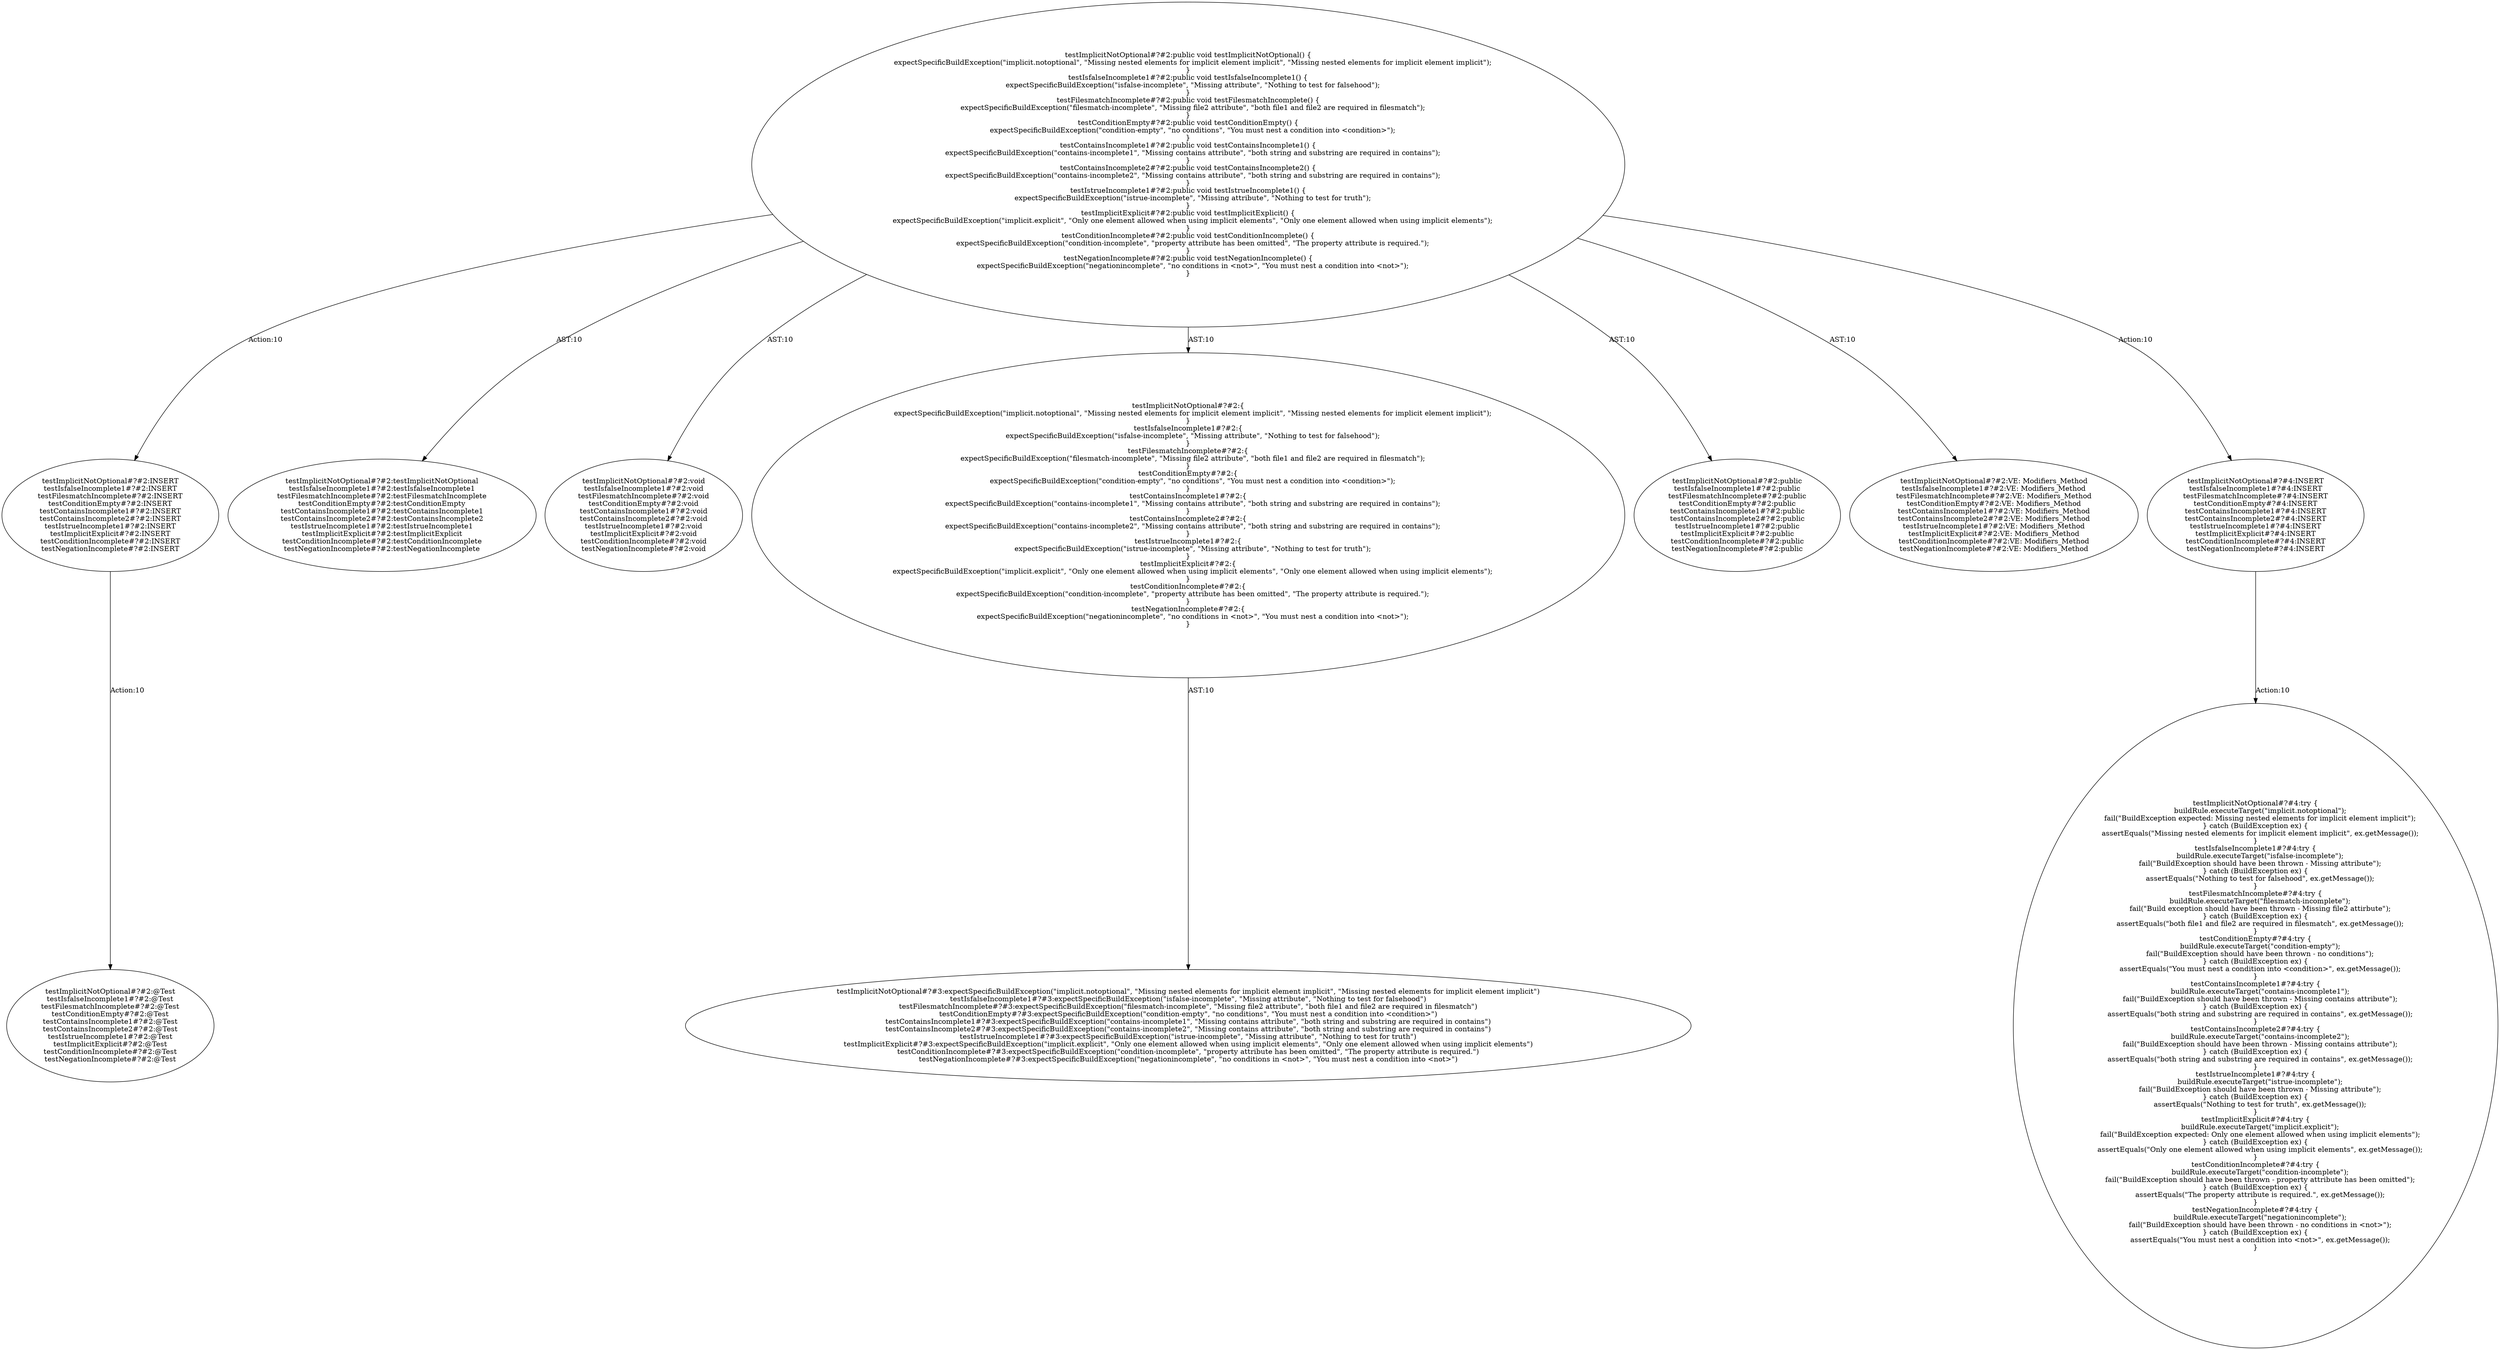 digraph "Pattern" {
0 [label="testImplicitNotOptional#?#2:INSERT
testIsfalseIncomplete1#?#2:INSERT
testFilesmatchIncomplete#?#2:INSERT
testConditionEmpty#?#2:INSERT
testContainsIncomplete1#?#2:INSERT
testContainsIncomplete2#?#2:INSERT
testIstrueIncomplete1#?#2:INSERT
testImplicitExplicit#?#2:INSERT
testConditionIncomplete#?#2:INSERT
testNegationIncomplete#?#2:INSERT" shape=ellipse]
1 [label="testImplicitNotOptional#?#2:public void testImplicitNotOptional() \{
    expectSpecificBuildException(\"implicit.notoptional\", \"Missing nested elements for implicit element implicit\", \"Missing nested elements for implicit element implicit\");
\}
testIsfalseIncomplete1#?#2:public void testIsfalseIncomplete1() \{
    expectSpecificBuildException(\"isfalse-incomplete\", \"Missing attribute\", \"Nothing to test for falsehood\");
\}
testFilesmatchIncomplete#?#2:public void testFilesmatchIncomplete() \{
    expectSpecificBuildException(\"filesmatch-incomplete\", \"Missing file2 attribute\", \"both file1 and file2 are required in filesmatch\");
\}
testConditionEmpty#?#2:public void testConditionEmpty() \{
    expectSpecificBuildException(\"condition-empty\", \"no conditions\", \"You must nest a condition into <condition>\");
\}
testContainsIncomplete1#?#2:public void testContainsIncomplete1() \{
    expectSpecificBuildException(\"contains-incomplete1\", \"Missing contains attribute\", \"both string and substring are required in contains\");
\}
testContainsIncomplete2#?#2:public void testContainsIncomplete2() \{
    expectSpecificBuildException(\"contains-incomplete2\", \"Missing contains attribute\", \"both string and substring are required in contains\");
\}
testIstrueIncomplete1#?#2:public void testIstrueIncomplete1() \{
    expectSpecificBuildException(\"istrue-incomplete\", \"Missing attribute\", \"Nothing to test for truth\");
\}
testImplicitExplicit#?#2:public void testImplicitExplicit() \{
    expectSpecificBuildException(\"implicit.explicit\", \"Only one element allowed when using implicit elements\", \"Only one element allowed when using implicit elements\");
\}
testConditionIncomplete#?#2:public void testConditionIncomplete() \{
    expectSpecificBuildException(\"condition-incomplete\", \"property attribute has been omitted\", \"The property attribute is required.\");
\}
testNegationIncomplete#?#2:public void testNegationIncomplete() \{
    expectSpecificBuildException(\"negationincomplete\", \"no conditions in <not>\", \"You must nest a condition into <not>\");
\}" shape=ellipse]
2 [label="testImplicitNotOptional#?#2:testImplicitNotOptional
testIsfalseIncomplete1#?#2:testIsfalseIncomplete1
testFilesmatchIncomplete#?#2:testFilesmatchIncomplete
testConditionEmpty#?#2:testConditionEmpty
testContainsIncomplete1#?#2:testContainsIncomplete1
testContainsIncomplete2#?#2:testContainsIncomplete2
testIstrueIncomplete1#?#2:testIstrueIncomplete1
testImplicitExplicit#?#2:testImplicitExplicit
testConditionIncomplete#?#2:testConditionIncomplete
testNegationIncomplete#?#2:testNegationIncomplete" shape=ellipse]
3 [label="testImplicitNotOptional#?#2:void
testIsfalseIncomplete1#?#2:void
testFilesmatchIncomplete#?#2:void
testConditionEmpty#?#2:void
testContainsIncomplete1#?#2:void
testContainsIncomplete2#?#2:void
testIstrueIncomplete1#?#2:void
testImplicitExplicit#?#2:void
testConditionIncomplete#?#2:void
testNegationIncomplete#?#2:void" shape=ellipse]
4 [label="testImplicitNotOptional#?#2:\{
    expectSpecificBuildException(\"implicit.notoptional\", \"Missing nested elements for implicit element implicit\", \"Missing nested elements for implicit element implicit\");
\}
testIsfalseIncomplete1#?#2:\{
    expectSpecificBuildException(\"isfalse-incomplete\", \"Missing attribute\", \"Nothing to test for falsehood\");
\}
testFilesmatchIncomplete#?#2:\{
    expectSpecificBuildException(\"filesmatch-incomplete\", \"Missing file2 attribute\", \"both file1 and file2 are required in filesmatch\");
\}
testConditionEmpty#?#2:\{
    expectSpecificBuildException(\"condition-empty\", \"no conditions\", \"You must nest a condition into <condition>\");
\}
testContainsIncomplete1#?#2:\{
    expectSpecificBuildException(\"contains-incomplete1\", \"Missing contains attribute\", \"both string and substring are required in contains\");
\}
testContainsIncomplete2#?#2:\{
    expectSpecificBuildException(\"contains-incomplete2\", \"Missing contains attribute\", \"both string and substring are required in contains\");
\}
testIstrueIncomplete1#?#2:\{
    expectSpecificBuildException(\"istrue-incomplete\", \"Missing attribute\", \"Nothing to test for truth\");
\}
testImplicitExplicit#?#2:\{
    expectSpecificBuildException(\"implicit.explicit\", \"Only one element allowed when using implicit elements\", \"Only one element allowed when using implicit elements\");
\}
testConditionIncomplete#?#2:\{
    expectSpecificBuildException(\"condition-incomplete\", \"property attribute has been omitted\", \"The property attribute is required.\");
\}
testNegationIncomplete#?#2:\{
    expectSpecificBuildException(\"negationincomplete\", \"no conditions in <not>\", \"You must nest a condition into <not>\");
\}" shape=ellipse]
5 [label="testImplicitNotOptional#?#3:expectSpecificBuildException(\"implicit.notoptional\", \"Missing nested elements for implicit element implicit\", \"Missing nested elements for implicit element implicit\")
testIsfalseIncomplete1#?#3:expectSpecificBuildException(\"isfalse-incomplete\", \"Missing attribute\", \"Nothing to test for falsehood\")
testFilesmatchIncomplete#?#3:expectSpecificBuildException(\"filesmatch-incomplete\", \"Missing file2 attribute\", \"both file1 and file2 are required in filesmatch\")
testConditionEmpty#?#3:expectSpecificBuildException(\"condition-empty\", \"no conditions\", \"You must nest a condition into <condition>\")
testContainsIncomplete1#?#3:expectSpecificBuildException(\"contains-incomplete1\", \"Missing contains attribute\", \"both string and substring are required in contains\")
testContainsIncomplete2#?#3:expectSpecificBuildException(\"contains-incomplete2\", \"Missing contains attribute\", \"both string and substring are required in contains\")
testIstrueIncomplete1#?#3:expectSpecificBuildException(\"istrue-incomplete\", \"Missing attribute\", \"Nothing to test for truth\")
testImplicitExplicit#?#3:expectSpecificBuildException(\"implicit.explicit\", \"Only one element allowed when using implicit elements\", \"Only one element allowed when using implicit elements\")
testConditionIncomplete#?#3:expectSpecificBuildException(\"condition-incomplete\", \"property attribute has been omitted\", \"The property attribute is required.\")
testNegationIncomplete#?#3:expectSpecificBuildException(\"negationincomplete\", \"no conditions in <not>\", \"You must nest a condition into <not>\")" shape=ellipse]
6 [label="testImplicitNotOptional#?#2:public
testIsfalseIncomplete1#?#2:public
testFilesmatchIncomplete#?#2:public
testConditionEmpty#?#2:public
testContainsIncomplete1#?#2:public
testContainsIncomplete2#?#2:public
testIstrueIncomplete1#?#2:public
testImplicitExplicit#?#2:public
testConditionIncomplete#?#2:public
testNegationIncomplete#?#2:public" shape=ellipse]
7 [label="testImplicitNotOptional#?#2:VE: Modifiers_Method
testIsfalseIncomplete1#?#2:VE: Modifiers_Method
testFilesmatchIncomplete#?#2:VE: Modifiers_Method
testConditionEmpty#?#2:VE: Modifiers_Method
testContainsIncomplete1#?#2:VE: Modifiers_Method
testContainsIncomplete2#?#2:VE: Modifiers_Method
testIstrueIncomplete1#?#2:VE: Modifiers_Method
testImplicitExplicit#?#2:VE: Modifiers_Method
testConditionIncomplete#?#2:VE: Modifiers_Method
testNegationIncomplete#?#2:VE: Modifiers_Method" shape=ellipse]
8 [label="testImplicitNotOptional#?#4:INSERT
testIsfalseIncomplete1#?#4:INSERT
testFilesmatchIncomplete#?#4:INSERT
testConditionEmpty#?#4:INSERT
testContainsIncomplete1#?#4:INSERT
testContainsIncomplete2#?#4:INSERT
testIstrueIncomplete1#?#4:INSERT
testImplicitExplicit#?#4:INSERT
testConditionIncomplete#?#4:INSERT
testNegationIncomplete#?#4:INSERT" shape=ellipse]
9 [label="testImplicitNotOptional#?#4:try \{
    buildRule.executeTarget(\"implicit.notoptional\");
    fail(\"BuildException expected: Missing nested elements for implicit element implicit\");
\} catch (BuildException ex) \{
    assertEquals(\"Missing nested elements for implicit element implicit\", ex.getMessage());
\}
testIsfalseIncomplete1#?#4:try \{
    buildRule.executeTarget(\"isfalse-incomplete\");
    fail(\"BuildException should have been thrown - Missing attribute\");
\} catch (BuildException ex) \{
    assertEquals(\"Nothing to test for falsehood\", ex.getMessage());
\}
testFilesmatchIncomplete#?#4:try \{
    buildRule.executeTarget(\"filesmatch-incomplete\");
    fail(\"Build exception should have been thrown - Missing file2 attirbute\");
\} catch (BuildException ex) \{
    assertEquals(\"both file1 and file2 are required in filesmatch\", ex.getMessage());
\}
testConditionEmpty#?#4:try \{
    buildRule.executeTarget(\"condition-empty\");
    fail(\"BuildException should have been thrown - no conditions\");
\} catch (BuildException ex) \{
    assertEquals(\"You must nest a condition into <condition>\", ex.getMessage());
\}
testContainsIncomplete1#?#4:try \{
    buildRule.executeTarget(\"contains-incomplete1\");
    fail(\"BuildException should have been thrown - Missing contains attribute\");
\} catch (BuildException ex) \{
    assertEquals(\"both string and substring are required in contains\", ex.getMessage());
\}
testContainsIncomplete2#?#4:try \{
    buildRule.executeTarget(\"contains-incomplete2\");
    fail(\"BuildException should have been thrown - Missing contains attribute\");
\} catch (BuildException ex) \{
    assertEquals(\"both string and substring are required in contains\", ex.getMessage());
\}
testIstrueIncomplete1#?#4:try \{
    buildRule.executeTarget(\"istrue-incomplete\");
    fail(\"BuildException should have been thrown - Missing attribute\");
\} catch (BuildException ex) \{
    assertEquals(\"Nothing to test for truth\", ex.getMessage());
\}
testImplicitExplicit#?#4:try \{
    buildRule.executeTarget(\"implicit.explicit\");
    fail(\"BuildException expected: Only one element allowed when using implicit elements\");
\} catch (BuildException ex) \{
    assertEquals(\"Only one element allowed when using implicit elements\", ex.getMessage());
\}
testConditionIncomplete#?#4:try \{
    buildRule.executeTarget(\"condition-incomplete\");
    fail(\"BuildException should have been thrown - property attribute has been omitted\");
\} catch (BuildException ex) \{
    assertEquals(\"The property attribute is required.\", ex.getMessage());
\}
testNegationIncomplete#?#4:try \{
    buildRule.executeTarget(\"negationincomplete\");
    fail(\"BuildException should have been thrown - no conditions in <not>\");
\} catch (BuildException ex) \{
    assertEquals(\"You must nest a condition into <not>\", ex.getMessage());
\}" shape=ellipse]
10 [label="testImplicitNotOptional#?#2:@Test
testIsfalseIncomplete1#?#2:@Test
testFilesmatchIncomplete#?#2:@Test
testConditionEmpty#?#2:@Test
testContainsIncomplete1#?#2:@Test
testContainsIncomplete2#?#2:@Test
testIstrueIncomplete1#?#2:@Test
testImplicitExplicit#?#2:@Test
testConditionIncomplete#?#2:@Test
testNegationIncomplete#?#2:@Test" shape=ellipse]
0 -> 10 [label="Action:10"];
1 -> 0 [label="Action:10"];
1 -> 2 [label="AST:10"];
1 -> 3 [label="AST:10"];
1 -> 4 [label="AST:10"];
1 -> 6 [label="AST:10"];
1 -> 7 [label="AST:10"];
1 -> 8 [label="Action:10"];
4 -> 5 [label="AST:10"];
8 -> 9 [label="Action:10"];
}